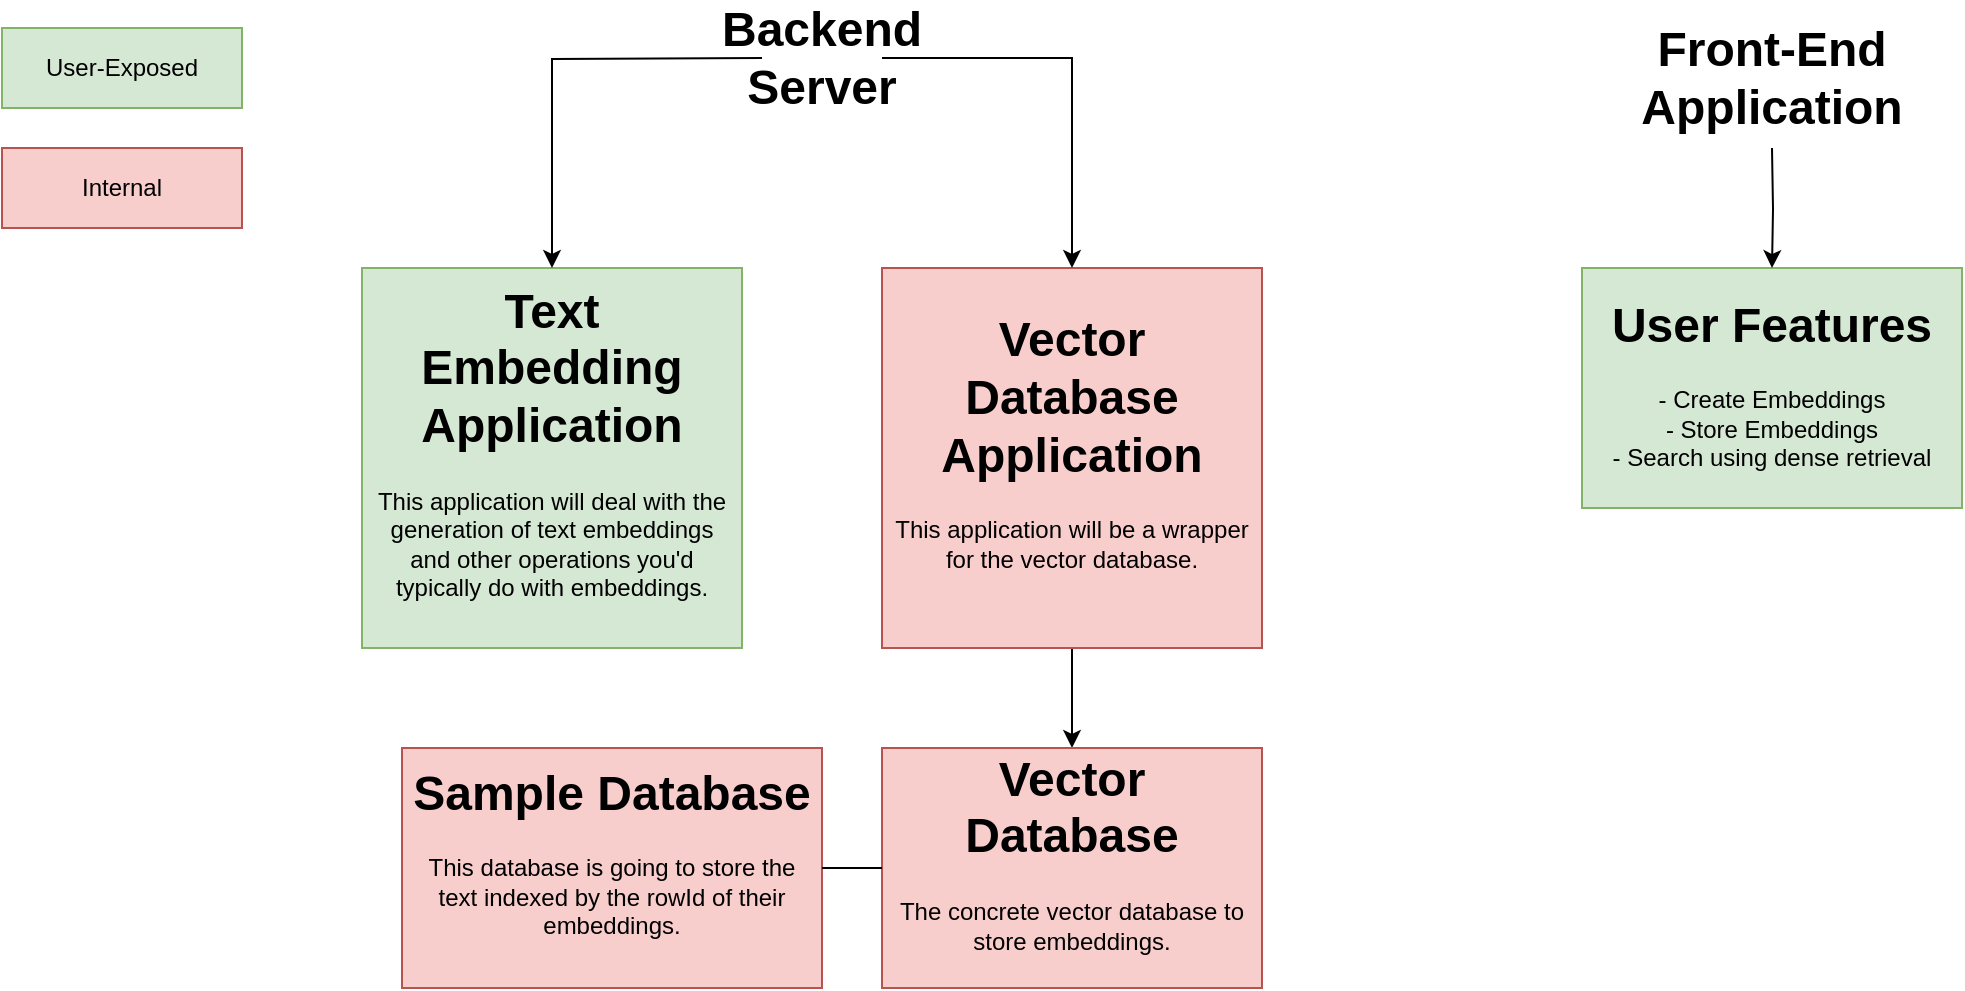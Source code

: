 <mxfile version="23.0.2" type="device" pages="5">
  <diagram name="Top-Level Design" id="hd1mUG41yb4bRzRW5CYd">
    <mxGraphModel dx="4268" dy="1982" grid="1" gridSize="10" guides="1" tooltips="1" connect="1" arrows="1" fold="1" page="1" pageScale="1" pageWidth="850" pageHeight="1100" math="0" shadow="0">
      <root>
        <mxCell id="0" />
        <mxCell id="1" parent="0" />
        <mxCell id="2ahl8QOKRHuq4xcNMIc5-2" value="&lt;h1&gt;Text Embedding Application&lt;/h1&gt;&lt;p&gt;This application will deal with the generation of text embeddings and other operations you&#39;d typically do with embeddings.&lt;/p&gt;" style="text;html=1;strokeColor=#82b366;fillColor=#d5e8d4;spacing=5;spacingTop=-20;whiteSpace=wrap;overflow=hidden;rounded=0;align=center;verticalAlign=middle;" parent="1" vertex="1">
          <mxGeometry x="60" y="140" width="190" height="190" as="geometry" />
        </mxCell>
        <mxCell id="2ahl8QOKRHuq4xcNMIc5-8" style="edgeStyle=orthogonalEdgeStyle;rounded=0;orthogonalLoop=1;jettySize=auto;html=1;entryX=0.5;entryY=0;entryDx=0;entryDy=0;" parent="1" source="2ahl8QOKRHuq4xcNMIc5-3" target="2ahl8QOKRHuq4xcNMIc5-4" edge="1">
          <mxGeometry relative="1" as="geometry" />
        </mxCell>
        <mxCell id="2ahl8QOKRHuq4xcNMIc5-3" value="&lt;h1&gt;Vector Database Application&lt;/h1&gt;&lt;p&gt;This application will be a wrapper for the vector database.&lt;/p&gt;" style="text;html=1;strokeColor=#b85450;fillColor=#f8cecc;spacing=5;spacingTop=-20;whiteSpace=wrap;overflow=hidden;rounded=0;align=center;verticalAlign=middle;" parent="1" vertex="1">
          <mxGeometry x="320" y="140" width="190" height="190" as="geometry" />
        </mxCell>
        <mxCell id="2ahl8QOKRHuq4xcNMIc5-4" value="&lt;h1&gt;Vector Database&lt;/h1&gt;&lt;p&gt;The concrete vector database to store embeddings.&lt;/p&gt;" style="text;html=1;strokeColor=#b85450;fillColor=#f8cecc;spacing=5;spacingTop=-20;whiteSpace=wrap;overflow=hidden;rounded=0;align=center;verticalAlign=middle;" parent="1" vertex="1">
          <mxGeometry x="320" y="380" width="190" height="120" as="geometry" />
        </mxCell>
        <mxCell id="2ahl8QOKRHuq4xcNMIc5-6" style="edgeStyle=orthogonalEdgeStyle;rounded=0;orthogonalLoop=1;jettySize=auto;html=1;entryX=0.5;entryY=0;entryDx=0;entryDy=0;" parent="1" target="2ahl8QOKRHuq4xcNMIc5-2" edge="1">
          <mxGeometry relative="1" as="geometry">
            <mxPoint x="260" y="35" as="sourcePoint" />
          </mxGeometry>
        </mxCell>
        <mxCell id="2ahl8QOKRHuq4xcNMIc5-7" style="edgeStyle=orthogonalEdgeStyle;rounded=0;orthogonalLoop=1;jettySize=auto;html=1;entryX=0.5;entryY=0;entryDx=0;entryDy=0;" parent="1" target="2ahl8QOKRHuq4xcNMIc5-3" edge="1">
          <mxGeometry relative="1" as="geometry">
            <mxPoint x="320" y="35" as="sourcePoint" />
            <Array as="points">
              <mxPoint x="415" y="35" />
            </Array>
          </mxGeometry>
        </mxCell>
        <mxCell id="2ahl8QOKRHuq4xcNMIc5-9" value="Backend Server" style="text;html=1;strokeColor=none;fillColor=none;align=center;verticalAlign=middle;whiteSpace=wrap;rounded=0;fontStyle=1;fontSize=24;" parent="1" vertex="1">
          <mxGeometry x="260" y="20" width="60" height="30" as="geometry" />
        </mxCell>
        <mxCell id="2ahl8QOKRHuq4xcNMIc5-10" value="User-Exposed" style="rounded=0;whiteSpace=wrap;html=1;fillColor=#d5e8d4;strokeColor=#82b366;" parent="1" vertex="1">
          <mxGeometry x="-120" y="20" width="120" height="40" as="geometry" />
        </mxCell>
        <mxCell id="2ahl8QOKRHuq4xcNMIc5-11" value="Internal" style="rounded=0;whiteSpace=wrap;html=1;fillColor=#f8cecc;strokeColor=#b85450;" parent="1" vertex="1">
          <mxGeometry x="-120" y="80" width="120" height="40" as="geometry" />
        </mxCell>
        <mxCell id="2ahl8QOKRHuq4xcNMIc5-12" value="&lt;h1&gt;User Features&lt;/h1&gt;&lt;div&gt;- Create Embeddings&lt;/div&gt;&lt;div&gt;- Store Embeddings&lt;/div&gt;&lt;div&gt;- Search using dense retrieval&lt;/div&gt;" style="text;html=1;strokeColor=#82b366;fillColor=#d5e8d4;spacing=5;spacingTop=-20;whiteSpace=wrap;overflow=hidden;rounded=0;align=center;verticalAlign=middle;" parent="1" vertex="1">
          <mxGeometry x="670" y="140" width="190" height="120" as="geometry" />
        </mxCell>
        <mxCell id="2ahl8QOKRHuq4xcNMIc5-14" style="edgeStyle=orthogonalEdgeStyle;rounded=0;orthogonalLoop=1;jettySize=auto;html=1;entryX=0.5;entryY=0;entryDx=0;entryDy=0;" parent="1" target="2ahl8QOKRHuq4xcNMIc5-12" edge="1">
          <mxGeometry relative="1" as="geometry">
            <mxPoint x="765" y="80" as="sourcePoint" />
          </mxGeometry>
        </mxCell>
        <mxCell id="2ahl8QOKRHuq4xcNMIc5-13" value="Front-End Application" style="text;html=1;strokeColor=none;fillColor=none;align=center;verticalAlign=middle;whiteSpace=wrap;rounded=0;fontStyle=1;fontSize=24;" parent="1" vertex="1">
          <mxGeometry x="735" y="30" width="60" height="30" as="geometry" />
        </mxCell>
        <mxCell id="liYcKKxzvOy-O4FJpdif-2" value="&lt;h1&gt;Sample Database&lt;/h1&gt;&lt;p&gt;This database is going to store the text indexed by the rowId of their embeddings.&lt;/p&gt;" style="text;html=1;strokeColor=#b85450;fillColor=#f8cecc;spacing=5;spacingTop=-20;whiteSpace=wrap;overflow=hidden;rounded=0;align=center;verticalAlign=middle;" parent="1" vertex="1">
          <mxGeometry x="80" y="380" width="210" height="120" as="geometry" />
        </mxCell>
        <mxCell id="liYcKKxzvOy-O4FJpdif-3" value="" style="endArrow=none;html=1;rounded=0;exitX=1;exitY=0.5;exitDx=0;exitDy=0;entryX=0;entryY=0.5;entryDx=0;entryDy=0;" parent="1" source="liYcKKxzvOy-O4FJpdif-2" target="2ahl8QOKRHuq4xcNMIc5-4" edge="1">
          <mxGeometry width="50" height="50" relative="1" as="geometry">
            <mxPoint x="480" y="240" as="sourcePoint" />
            <mxPoint x="530" y="190" as="targetPoint" />
          </mxGeometry>
        </mxCell>
      </root>
    </mxGraphModel>
  </diagram>
  <diagram id="9rvUI02QKTeQ2sJ_j-MA" name="Vector Database Application">
    <mxGraphModel dx="1434" dy="836" grid="1" gridSize="10" guides="1" tooltips="1" connect="1" arrows="1" fold="1" page="1" pageScale="1" pageWidth="850" pageHeight="1100" math="0" shadow="0">
      <root>
        <mxCell id="0" />
        <mxCell id="1" parent="0" />
        <mxCell id="XVpDl-Gx5MaSG0OQffbl-14" value="&lt;h1&gt;VectorDatabase&lt;/h1&gt;&lt;p&gt;&lt;u&gt;Fields&lt;/u&gt;&lt;/p&gt;&lt;p&gt;+ DbName: String&lt;/p&gt;&lt;p&gt;+ EmbeddingSize: Integer&lt;/p&gt;&lt;p&gt;- Db: Connection&lt;/p&gt;&lt;p&gt;- EmbeddingTableName = TEXT_EMBEDDINGS&lt;/p&gt;&lt;p&gt;+ sampleDb: SampleDatabase&lt;/p&gt;&lt;p&gt;&lt;u&gt;Methods&lt;/u&gt;&lt;/p&gt;&lt;p&gt;+ VectorDatabase(DbName,&amp;nbsp; EmbeddingSize)&lt;/p&gt;&lt;p&gt;- getDb()&lt;/p&gt;&lt;p&gt;+ insertEmbedding(Embedding): rowId&lt;/p&gt;&lt;p&gt;+ executeInstruction(SQL Statement, ... parameters)&lt;/p&gt;" style="text;html=1;strokeColor=none;fillColor=none;spacing=5;spacingTop=-20;whiteSpace=wrap;overflow=hidden;rounded=0;" parent="1" vertex="1">
          <mxGeometry x="50" y="140" width="300" height="390" as="geometry" />
        </mxCell>
        <mxCell id="XVpDl-Gx5MaSG0OQffbl-15" value="&lt;h1&gt;VecDbApp&lt;/h1&gt;&lt;p&gt;&lt;u&gt;Methods&lt;/u&gt;&lt;/p&gt;&lt;p&gt;+ knnSearch(VectorDatabase, Text): Rows&lt;/p&gt;&lt;p&gt;+ chunkAndStore(VectorDatabase, Text, Metadata)&lt;/p&gt;" style="text;html=1;strokeColor=none;fillColor=none;spacing=5;spacingTop=-20;whiteSpace=wrap;overflow=hidden;rounded=0;" parent="1" vertex="1">
          <mxGeometry x="440" y="140" width="290" height="120" as="geometry" />
        </mxCell>
        <mxCell id="diWaYefu0Lw1R7bqqatk-1" value="&lt;h1&gt;SampleDatabase&lt;/h1&gt;&lt;p&gt;&lt;u&gt;Fields&lt;/u&gt;&lt;/p&gt;&lt;p&gt;+ DbName: String&lt;/p&gt;&lt;p&gt;&lt;u&gt;Methods&lt;/u&gt;&lt;/p&gt;&lt;p&gt;+ insertSample(rowId, Text)&lt;/p&gt;" style="text;html=1;strokeColor=none;fillColor=none;spacing=5;spacingTop=-20;whiteSpace=wrap;overflow=hidden;rounded=0;" parent="1" vertex="1">
          <mxGeometry x="50" y="550" width="300" height="160" as="geometry" />
        </mxCell>
        <mxCell id="Vmh7B_RaE82MHIhzZwlb-1" value="&lt;h1&gt;MetadataDatabase&lt;/h1&gt;&lt;p&gt;{&lt;/p&gt;&lt;p&gt;&lt;span style=&quot;white-space: pre;&quot;&gt;&#x9;&lt;/span&gt;id: Int,&lt;br&gt;&lt;/p&gt;&lt;p&gt;&lt;span style=&quot;white-space: pre;&quot;&gt;&#x9;&lt;/span&gt;label: String,&lt;br&gt;&lt;/p&gt;&lt;p&gt;&lt;span style=&quot;white-space: pre;&quot;&gt;&#x9;&lt;/span&gt;data: String (JSON)&lt;br&gt;&lt;/p&gt;&lt;p&gt;}&lt;/p&gt;" style="text;html=1;strokeColor=none;fillColor=none;spacing=5;spacingTop=-20;whiteSpace=wrap;overflow=hidden;rounded=0;" vertex="1" parent="1">
          <mxGeometry x="510" y="540" width="270" height="170" as="geometry" />
        </mxCell>
      </root>
    </mxGraphModel>
  </diagram>
  <diagram id="bteLEKPCUTbBAW_GtSXE" name="Text Embedding Application">
    <mxGraphModel dx="1434" dy="836" grid="1" gridSize="10" guides="1" tooltips="1" connect="1" arrows="1" fold="1" page="1" pageScale="1" pageWidth="850" pageHeight="1100" math="0" shadow="0">
      <root>
        <mxCell id="0" />
        <mxCell id="1" parent="0" />
        <mxCell id="0PPscyVI64YcWeKoR0v3-2" value="&lt;h1&gt;Text-Embedding Application (REST APIs)&lt;/h1&gt;&lt;p&gt;&lt;u&gt;- /embeddings/generate&lt;/u&gt;&lt;/p&gt;&lt;p&gt;REQ: { text: String }&lt;/p&gt;&lt;p&gt;RES: { message: String }&lt;/p&gt;&lt;p&gt;&lt;u&gt;- /embeddings/store&lt;/u&gt;&lt;/p&gt;&lt;p&gt;REQ: { text: String }&lt;/p&gt;&lt;p&gt;RES: { message: String }&lt;/p&gt;&lt;p&gt;-/embeddings/retrieve/&amp;lt;id:int&amp;gt;&lt;/p&gt;&lt;p&gt;REQ: { id: Int }&lt;/p&gt;&lt;p&gt;RES: { message: String }&lt;/p&gt;&lt;p&gt;&lt;u&gt;- /text/search&lt;/u&gt;&lt;/p&gt;&lt;p&gt;REQ: { text: String }&lt;/p&gt;&lt;p&gt;RES: { results: { [ rowId, String ] } }&lt;/p&gt;&lt;p&gt;&lt;u&gt;- /text/all&lt;/u&gt;&lt;/p&gt;&lt;p&gt;RES: { data: [ { rowId, String } ] }&lt;/p&gt;&lt;p&gt;&lt;u&gt;- /embeddings/store?chunking=true&lt;/u&gt;&lt;/p&gt;&lt;p&gt;REQ: { text: String, chunkDelimiter: &quot;&quot;,&amp;nbsp; metadata: { label: &quot;&quot;, ... } }&lt;/p&gt;&lt;p&gt;RES: { message: String } , { error: String }&lt;/p&gt;" style="text;html=1;strokeColor=none;fillColor=none;spacing=5;spacingTop=-20;whiteSpace=wrap;overflow=hidden;rounded=0;" parent="1" vertex="1">
          <mxGeometry x="160" y="240" width="300" height="710" as="geometry" />
        </mxCell>
      </root>
    </mxGraphModel>
  </diagram>
  <diagram id="mI8Ti9KayS0FQNibFEBD" name="Front-end desing of application">
    <mxGraphModel dx="1709" dy="991" grid="1" gridSize="10" guides="1" tooltips="1" connect="1" arrows="1" fold="1" page="1" pageScale="1" pageWidth="850" pageHeight="1100" math="0" shadow="0">
      <root>
        <mxCell id="0" />
        <mxCell id="1" parent="0" />
        <mxCell id="Oiz9nsk00buNu5-l6Fzp-2" value="Stored Data (RowId, Sample Text)" style="shape=table;startSize=30;container=1;collapsible=0;childLayout=tableLayout;strokeColor=default;fontSize=16;" parent="1" vertex="1">
          <mxGeometry x="430" y="240" width="320" height="280" as="geometry" />
        </mxCell>
        <mxCell id="Oiz9nsk00buNu5-l6Fzp-3" value="" style="shape=tableRow;horizontal=0;startSize=0;swimlaneHead=0;swimlaneBody=0;strokeColor=inherit;top=0;left=0;bottom=0;right=0;collapsible=0;dropTarget=0;fillColor=none;points=[[0,0.5],[1,0.5]];portConstraint=eastwest;fontSize=16;" parent="Oiz9nsk00buNu5-l6Fzp-2" vertex="1">
          <mxGeometry y="30" width="320" height="83" as="geometry" />
        </mxCell>
        <mxCell id="Oiz9nsk00buNu5-l6Fzp-4" value="" style="shape=partialRectangle;html=1;whiteSpace=wrap;connectable=0;strokeColor=inherit;overflow=hidden;fillColor=none;top=0;left=0;bottom=0;right=0;pointerEvents=1;fontSize=16;" parent="Oiz9nsk00buNu5-l6Fzp-3" vertex="1">
          <mxGeometry width="107" height="83" as="geometry">
            <mxRectangle width="107" height="83" as="alternateBounds" />
          </mxGeometry>
        </mxCell>
        <mxCell id="Oiz9nsk00buNu5-l6Fzp-5" value="" style="shape=partialRectangle;html=1;whiteSpace=wrap;connectable=0;strokeColor=inherit;overflow=hidden;fillColor=none;top=0;left=0;bottom=0;right=0;pointerEvents=1;fontSize=16;" parent="Oiz9nsk00buNu5-l6Fzp-3" vertex="1">
          <mxGeometry x="107" width="106" height="83" as="geometry">
            <mxRectangle width="106" height="83" as="alternateBounds" />
          </mxGeometry>
        </mxCell>
        <mxCell id="Oiz9nsk00buNu5-l6Fzp-6" value="" style="shape=partialRectangle;html=1;whiteSpace=wrap;connectable=0;strokeColor=inherit;overflow=hidden;fillColor=none;top=0;left=0;bottom=0;right=0;pointerEvents=1;fontSize=16;" parent="Oiz9nsk00buNu5-l6Fzp-3" vertex="1">
          <mxGeometry x="213" width="107" height="83" as="geometry">
            <mxRectangle width="107" height="83" as="alternateBounds" />
          </mxGeometry>
        </mxCell>
        <mxCell id="Oiz9nsk00buNu5-l6Fzp-7" value="" style="shape=tableRow;horizontal=0;startSize=0;swimlaneHead=0;swimlaneBody=0;strokeColor=inherit;top=0;left=0;bottom=0;right=0;collapsible=0;dropTarget=0;fillColor=none;points=[[0,0.5],[1,0.5]];portConstraint=eastwest;fontSize=16;" parent="Oiz9nsk00buNu5-l6Fzp-2" vertex="1">
          <mxGeometry y="113" width="320" height="84" as="geometry" />
        </mxCell>
        <mxCell id="Oiz9nsk00buNu5-l6Fzp-8" value="" style="shape=partialRectangle;html=1;whiteSpace=wrap;connectable=0;strokeColor=inherit;overflow=hidden;fillColor=none;top=0;left=0;bottom=0;right=0;pointerEvents=1;fontSize=16;" parent="Oiz9nsk00buNu5-l6Fzp-7" vertex="1">
          <mxGeometry width="107" height="84" as="geometry">
            <mxRectangle width="107" height="84" as="alternateBounds" />
          </mxGeometry>
        </mxCell>
        <mxCell id="Oiz9nsk00buNu5-l6Fzp-9" value="" style="shape=partialRectangle;html=1;whiteSpace=wrap;connectable=0;strokeColor=inherit;overflow=hidden;fillColor=none;top=0;left=0;bottom=0;right=0;pointerEvents=1;fontSize=16;" parent="Oiz9nsk00buNu5-l6Fzp-7" vertex="1">
          <mxGeometry x="107" width="106" height="84" as="geometry">
            <mxRectangle width="106" height="84" as="alternateBounds" />
          </mxGeometry>
        </mxCell>
        <mxCell id="Oiz9nsk00buNu5-l6Fzp-10" value="" style="shape=partialRectangle;html=1;whiteSpace=wrap;connectable=0;strokeColor=inherit;overflow=hidden;fillColor=none;top=0;left=0;bottom=0;right=0;pointerEvents=1;fontSize=16;" parent="Oiz9nsk00buNu5-l6Fzp-7" vertex="1">
          <mxGeometry x="213" width="107" height="84" as="geometry">
            <mxRectangle width="107" height="84" as="alternateBounds" />
          </mxGeometry>
        </mxCell>
        <mxCell id="Oiz9nsk00buNu5-l6Fzp-11" value="" style="shape=tableRow;horizontal=0;startSize=0;swimlaneHead=0;swimlaneBody=0;strokeColor=inherit;top=0;left=0;bottom=0;right=0;collapsible=0;dropTarget=0;fillColor=none;points=[[0,0.5],[1,0.5]];portConstraint=eastwest;fontSize=16;" parent="Oiz9nsk00buNu5-l6Fzp-2" vertex="1">
          <mxGeometry y="197" width="320" height="83" as="geometry" />
        </mxCell>
        <mxCell id="Oiz9nsk00buNu5-l6Fzp-12" value="" style="shape=partialRectangle;html=1;whiteSpace=wrap;connectable=0;strokeColor=inherit;overflow=hidden;fillColor=none;top=0;left=0;bottom=0;right=0;pointerEvents=1;fontSize=16;" parent="Oiz9nsk00buNu5-l6Fzp-11" vertex="1">
          <mxGeometry width="107" height="83" as="geometry">
            <mxRectangle width="107" height="83" as="alternateBounds" />
          </mxGeometry>
        </mxCell>
        <mxCell id="Oiz9nsk00buNu5-l6Fzp-13" value="" style="shape=partialRectangle;html=1;whiteSpace=wrap;connectable=0;strokeColor=inherit;overflow=hidden;fillColor=none;top=0;left=0;bottom=0;right=0;pointerEvents=1;fontSize=16;" parent="Oiz9nsk00buNu5-l6Fzp-11" vertex="1">
          <mxGeometry x="107" width="106" height="83" as="geometry">
            <mxRectangle width="106" height="83" as="alternateBounds" />
          </mxGeometry>
        </mxCell>
        <mxCell id="Oiz9nsk00buNu5-l6Fzp-14" value="" style="shape=partialRectangle;html=1;whiteSpace=wrap;connectable=0;strokeColor=inherit;overflow=hidden;fillColor=none;top=0;left=0;bottom=0;right=0;pointerEvents=1;fontSize=16;" parent="Oiz9nsk00buNu5-l6Fzp-11" vertex="1">
          <mxGeometry x="213" width="107" height="83" as="geometry">
            <mxRectangle width="107" height="83" as="alternateBounds" />
          </mxGeometry>
        </mxCell>
        <mxCell id="Oiz9nsk00buNu5-l6Fzp-15" value="Enter Text to Store" style="fillColor=none;strokeColor=none;html=1;fontSize=11;fontStyle=0;align=left;fontColor=#596780;fontStyle=1;fontSize=11" parent="1" vertex="1">
          <mxGeometry x="70" y="240" width="240" height="20" as="geometry" />
        </mxCell>
        <mxCell id="Oiz9nsk00buNu5-l6Fzp-16" value="My text" style="rounded=1;arcSize=9;fillColor=#F7F8F9;align=left;spacingLeft=5;strokeColor=#DEE1E6;html=1;strokeWidth=2;fontSize=12" parent="1" vertex="1">
          <mxGeometry x="70" y="265" width="290" height="155" as="geometry" />
        </mxCell>
        <mxCell id="Oiz9nsk00buNu5-l6Fzp-17" value="Convert &amp;amp; Store" style="rounded=1;html=1;shadow=0;dashed=0;whiteSpace=wrap;fontSize=10;fillColor=#999999;align=center;strokeColor=#666666;fontColor=#ffffff;strokeWidth=2;" parent="1" vertex="1">
          <mxGeometry x="70" y="440" width="130" height="40" as="geometry" />
        </mxCell>
        <mxCell id="Oiz9nsk00buNu5-l6Fzp-18" value="Scrollable" style="text;html=1;strokeColor=none;fillColor=none;align=center;verticalAlign=middle;whiteSpace=wrap;rounded=0;" parent="1" vertex="1">
          <mxGeometry x="740" y="350" width="60" height="30" as="geometry" />
        </mxCell>
        <mxCell id="Oiz9nsk00buNu5-l6Fzp-19" value="" style="rounded=0;whiteSpace=wrap;html=1;fillColor=none;dashed=1;" parent="1" vertex="1">
          <mxGeometry x="40" y="160" width="790" height="460" as="geometry" />
        </mxCell>
        <mxCell id="Oiz9nsk00buNu5-l6Fzp-20" value="Data Operation Page" style="text;html=1;align=left;verticalAlign=middle;resizable=0;points=[];autosize=1;strokeColor=none;fillColor=none;" parent="1" vertex="1">
          <mxGeometry x="40" y="130" width="140" height="30" as="geometry" />
        </mxCell>
        <mxCell id="Oiz9nsk00buNu5-l6Fzp-21" value="Enter your Text" style="rounded=0;whiteSpace=wrap;html=1;" parent="1" vertex="1">
          <mxGeometry x="1060" y="190" width="340" height="40" as="geometry" />
        </mxCell>
        <mxCell id="Oiz9nsk00buNu5-l6Fzp-22" value="Search" style="text;html=1;strokeColor=none;fillColor=none;align=center;verticalAlign=middle;whiteSpace=wrap;rounded=0;" parent="1" vertex="1">
          <mxGeometry x="1000" y="195" width="60" height="30" as="geometry" />
        </mxCell>
        <mxCell id="Oiz9nsk00buNu5-l6Fzp-23" value="Search" style="rounded=1;fillColor=#0057D8;strokeColor=none;html=1;whiteSpace=wrap;fontColor=#ffffff;align=center;verticalAlign=middle;fontStyle=0;fontSize=12;sketch=0;" parent="1" vertex="1">
          <mxGeometry x="1414" y="190" width="86" height="40" as="geometry" />
        </mxCell>
        <mxCell id="Oiz9nsk00buNu5-l6Fzp-25" value="Settings" style="text;html=1;strokeColor=none;fillColor=none;align=center;verticalAlign=middle;whiteSpace=wrap;rounded=0;fontStyle=4" parent="1" vertex="1">
          <mxGeometry x="675" y="710" width="60" height="30" as="geometry" />
        </mxCell>
        <mxCell id="Oiz9nsk00buNu5-l6Fzp-26" value="Data Operations" style="text;html=1;strokeColor=none;fillColor=none;align=center;verticalAlign=middle;whiteSpace=wrap;rounded=0;fontStyle=4" parent="1" vertex="1">
          <mxGeometry x="560" y="710" width="102" height="30" as="geometry" />
        </mxCell>
        <mxCell id="Oiz9nsk00buNu5-l6Fzp-28" value="Main Landing Page" style="text;html=1;align=left;verticalAlign=middle;resizable=0;points=[];autosize=1;strokeColor=none;fillColor=none;" parent="1" vertex="1">
          <mxGeometry x="40" y="670" width="130" height="30" as="geometry" />
        </mxCell>
        <mxCell id="Oiz9nsk00buNu5-l6Fzp-29" value="&lt;h1&gt;Result - 1&lt;/h1&gt;&lt;p&gt;result text&lt;/p&gt;" style="text;html=1;strokeColor=none;fillColor=none;spacing=5;spacingTop=-20;whiteSpace=wrap;overflow=hidden;rounded=0;" parent="1" vertex="1">
          <mxGeometry x="1060" y="260" width="190" height="80" as="geometry" />
        </mxCell>
        <mxCell id="Oiz9nsk00buNu5-l6Fzp-30" value="&lt;h1&gt;Result - 2&lt;/h1&gt;&lt;p&gt;result text&lt;/p&gt;" style="text;html=1;strokeColor=none;fillColor=none;spacing=5;spacingTop=-20;whiteSpace=wrap;overflow=hidden;rounded=0;" parent="1" vertex="1">
          <mxGeometry x="1060" y="350" width="190" height="80" as="geometry" />
        </mxCell>
        <mxCell id="Oiz9nsk00buNu5-l6Fzp-31" value="&lt;h1&gt;Result - 3&lt;/h1&gt;&lt;p&gt;result text&lt;/p&gt;" style="text;html=1;strokeColor=none;fillColor=none;spacing=5;spacingTop=-20;whiteSpace=wrap;overflow=hidden;rounded=0;" parent="1" vertex="1">
          <mxGeometry x="1060" y="440" width="190" height="80" as="geometry" />
        </mxCell>
        <mxCell id="Oiz9nsk00buNu5-l6Fzp-32" value="&lt;h1&gt;Result - 4&lt;/h1&gt;&lt;p&gt;result text&lt;/p&gt;" style="text;html=1;strokeColor=none;fillColor=none;spacing=5;spacingTop=-20;whiteSpace=wrap;overflow=hidden;rounded=0;" parent="1" vertex="1">
          <mxGeometry x="1060" y="530" width="190" height="80" as="geometry" />
        </mxCell>
        <mxCell id="Oiz9nsk00buNu5-l6Fzp-33" value="Enter your Text" style="rounded=0;whiteSpace=wrap;html=1;" parent="1" vertex="1">
          <mxGeometry x="240" y="890" width="340" height="40" as="geometry" />
        </mxCell>
        <mxCell id="Oiz9nsk00buNu5-l6Fzp-34" value="Search" style="text;html=1;strokeColor=none;fillColor=none;align=center;verticalAlign=middle;whiteSpace=wrap;rounded=0;" parent="1" vertex="1">
          <mxGeometry x="180" y="895" width="60" height="30" as="geometry" />
        </mxCell>
        <mxCell id="Oiz9nsk00buNu5-l6Fzp-35" value="Search" style="rounded=1;fillColor=#0057D8;strokeColor=none;html=1;whiteSpace=wrap;fontColor=#ffffff;align=center;verticalAlign=middle;fontStyle=0;fontSize=12;sketch=0;" parent="1" vertex="1">
          <mxGeometry x="594" y="890" width="86" height="40" as="geometry" />
        </mxCell>
        <mxCell id="Oiz9nsk00buNu5-l6Fzp-37" value="Settings" style="text;html=1;strokeColor=none;fillColor=none;align=center;verticalAlign=middle;whiteSpace=wrap;rounded=0;fontStyle=4" parent="1" vertex="1">
          <mxGeometry x="1545" y="140" width="60" height="30" as="geometry" />
        </mxCell>
        <mxCell id="Oiz9nsk00buNu5-l6Fzp-38" value="Data Operations" style="text;html=1;strokeColor=none;fillColor=none;align=center;verticalAlign=middle;whiteSpace=wrap;rounded=0;fontStyle=4" parent="1" vertex="1">
          <mxGeometry x="1430" y="140" width="102" height="30" as="geometry" />
        </mxCell>
        <mxCell id="Oiz9nsk00buNu5-l6Fzp-39" value="" style="rounded=0;whiteSpace=wrap;html=1;fillColor=none;dashed=1;" parent="1" vertex="1">
          <mxGeometry x="910" y="140" width="790" height="480" as="geometry" />
        </mxCell>
        <mxCell id="Oiz9nsk00buNu5-l6Fzp-40" value="" style="rounded=0;whiteSpace=wrap;html=1;fillColor=none;dashed=1;" parent="1" vertex="1">
          <mxGeometry x="30" y="700" width="790" height="460" as="geometry" />
        </mxCell>
      </root>
    </mxGraphModel>
  </diagram>
  <diagram id="T2moJN9mI5DDfqbRRWYC" name="Chunking">
    <mxGraphModel dx="1709" dy="991" grid="1" gridSize="10" guides="1" tooltips="1" connect="1" arrows="1" fold="1" page="1" pageScale="1" pageWidth="850" pageHeight="1100" math="0" shadow="0">
      <root>
        <mxCell id="0" />
        <mxCell id="1" parent="0" />
        <mxCell id="z4E-oc9OXk6ii_VcmhzM-6" style="edgeStyle=orthogonalEdgeStyle;rounded=0;orthogonalLoop=1;jettySize=auto;html=1;entryX=0.5;entryY=0;entryDx=0;entryDy=0;" parent="1" source="z4E-oc9OXk6ii_VcmhzM-1" target="z4E-oc9OXk6ii_VcmhzM-2" edge="1">
          <mxGeometry relative="1" as="geometry">
            <Array as="points">
              <mxPoint x="200" y="160" />
            </Array>
          </mxGeometry>
        </mxCell>
        <mxCell id="z4E-oc9OXk6ii_VcmhzM-7" style="edgeStyle=orthogonalEdgeStyle;rounded=0;orthogonalLoop=1;jettySize=auto;html=1;entryX=0.5;entryY=0;entryDx=0;entryDy=0;" parent="1" source="z4E-oc9OXk6ii_VcmhzM-1" target="z4E-oc9OXk6ii_VcmhzM-3" edge="1">
          <mxGeometry relative="1" as="geometry" />
        </mxCell>
        <mxCell id="z4E-oc9OXk6ii_VcmhzM-8" style="edgeStyle=orthogonalEdgeStyle;rounded=0;orthogonalLoop=1;jettySize=auto;html=1;entryX=0.5;entryY=0;entryDx=0;entryDy=0;" parent="1" source="z4E-oc9OXk6ii_VcmhzM-1" target="z4E-oc9OXk6ii_VcmhzM-4" edge="1">
          <mxGeometry relative="1" as="geometry" />
        </mxCell>
        <mxCell id="z4E-oc9OXk6ii_VcmhzM-9" style="edgeStyle=orthogonalEdgeStyle;rounded=0;orthogonalLoop=1;jettySize=auto;html=1;entryX=0.5;entryY=0;entryDx=0;entryDy=0;" parent="1" source="z4E-oc9OXk6ii_VcmhzM-1" target="z4E-oc9OXk6ii_VcmhzM-5" edge="1">
          <mxGeometry relative="1" as="geometry">
            <Array as="points">
              <mxPoint x="560" y="160" />
            </Array>
          </mxGeometry>
        </mxCell>
        <mxCell id="z4E-oc9OXk6ii_VcmhzM-17" style="edgeStyle=orthogonalEdgeStyle;rounded=0;orthogonalLoop=1;jettySize=auto;html=1;" parent="1" source="z4E-oc9OXk6ii_VcmhzM-1" edge="1">
          <mxGeometry relative="1" as="geometry">
            <mxPoint x="630" y="140" as="targetPoint" />
          </mxGeometry>
        </mxCell>
        <mxCell id="z4E-oc9OXk6ii_VcmhzM-1" value="Sample Text" style="rounded=0;whiteSpace=wrap;html=1;fillColor=#d5e8d4;strokeColor=#82b366;" parent="1" vertex="1">
          <mxGeometry x="320" y="120" width="120" height="40" as="geometry" />
        </mxCell>
        <mxCell id="z4E-oc9OXk6ii_VcmhzM-11" style="edgeStyle=orthogonalEdgeStyle;rounded=0;orthogonalLoop=1;jettySize=auto;html=1;entryX=0;entryY=0.5;entryDx=0;entryDy=0;" parent="1" source="z4E-oc9OXk6ii_VcmhzM-2" target="z4E-oc9OXk6ii_VcmhzM-10" edge="1">
          <mxGeometry relative="1" as="geometry">
            <Array as="points">
              <mxPoint x="200" y="310" />
            </Array>
          </mxGeometry>
        </mxCell>
        <mxCell id="z4E-oc9OXk6ii_VcmhzM-2" value="Chunk" style="rounded=1;whiteSpace=wrap;html=1;fillColor=#60a917;fontColor=#ffffff;strokeColor=#2D7600;" parent="1" vertex="1">
          <mxGeometry x="160" y="200" width="80" height="40" as="geometry" />
        </mxCell>
        <mxCell id="z4E-oc9OXk6ii_VcmhzM-12" style="edgeStyle=orthogonalEdgeStyle;rounded=0;orthogonalLoop=1;jettySize=auto;html=1;entryX=0.5;entryY=0;entryDx=0;entryDy=0;" parent="1" source="z4E-oc9OXk6ii_VcmhzM-3" target="z4E-oc9OXk6ii_VcmhzM-10" edge="1">
          <mxGeometry relative="1" as="geometry" />
        </mxCell>
        <mxCell id="z4E-oc9OXk6ii_VcmhzM-3" value="Chunk" style="rounded=1;whiteSpace=wrap;html=1;fillColor=#60a917;fontColor=#ffffff;strokeColor=#2D7600;" parent="1" vertex="1">
          <mxGeometry x="280" y="200" width="80" height="40" as="geometry" />
        </mxCell>
        <mxCell id="z4E-oc9OXk6ii_VcmhzM-13" style="edgeStyle=orthogonalEdgeStyle;rounded=0;orthogonalLoop=1;jettySize=auto;html=1;entryX=0.5;entryY=0;entryDx=0;entryDy=0;" parent="1" source="z4E-oc9OXk6ii_VcmhzM-4" target="z4E-oc9OXk6ii_VcmhzM-10" edge="1">
          <mxGeometry relative="1" as="geometry" />
        </mxCell>
        <mxCell id="z4E-oc9OXk6ii_VcmhzM-4" value="Chunk" style="rounded=1;whiteSpace=wrap;html=1;fillColor=#60a917;fontColor=#ffffff;strokeColor=#2D7600;" parent="1" vertex="1">
          <mxGeometry x="400" y="200" width="80" height="40" as="geometry" />
        </mxCell>
        <mxCell id="z4E-oc9OXk6ii_VcmhzM-14" style="edgeStyle=orthogonalEdgeStyle;rounded=0;orthogonalLoop=1;jettySize=auto;html=1;" parent="1" source="z4E-oc9OXk6ii_VcmhzM-5" target="z4E-oc9OXk6ii_VcmhzM-10" edge="1">
          <mxGeometry relative="1" as="geometry">
            <Array as="points">
              <mxPoint x="560" y="310" />
            </Array>
          </mxGeometry>
        </mxCell>
        <mxCell id="z4E-oc9OXk6ii_VcmhzM-5" value="Chunk" style="rounded=1;whiteSpace=wrap;html=1;fillColor=#60a917;fontColor=#ffffff;strokeColor=#2D7600;" parent="1" vertex="1">
          <mxGeometry x="520" y="200" width="80" height="40" as="geometry" />
        </mxCell>
        <mxCell id="z4E-oc9OXk6ii_VcmhzM-16" style="edgeStyle=orthogonalEdgeStyle;rounded=0;orthogonalLoop=1;jettySize=auto;html=1;entryX=0.5;entryY=0;entryDx=0;entryDy=0;" parent="1" source="z4E-oc9OXk6ii_VcmhzM-10" target="z4E-oc9OXk6ii_VcmhzM-15" edge="1">
          <mxGeometry relative="1" as="geometry" />
        </mxCell>
        <mxCell id="z4E-oc9OXk6ii_VcmhzM-10" value="Metadata" style="ellipse;whiteSpace=wrap;html=1;fillColor=#f8cecc;strokeColor=#b85450;" parent="1" vertex="1">
          <mxGeometry x="320" y="280" width="120" height="60" as="geometry" />
        </mxCell>
        <mxCell id="z4E-oc9OXk6ii_VcmhzM-15" value="Vector Database" style="rounded=0;whiteSpace=wrap;html=1;fillColor=#e1d5e7;strokeColor=#9673a6;" parent="1" vertex="1">
          <mxGeometry x="320" y="400" width="120" height="40" as="geometry" />
        </mxCell>
        <mxCell id="z4E-oc9OXk6ii_VcmhzM-21" style="edgeStyle=orthogonalEdgeStyle;rounded=0;orthogonalLoop=1;jettySize=auto;html=1;entryX=0.5;entryY=0;entryDx=0;entryDy=0;" parent="1" source="z4E-oc9OXk6ii_VcmhzM-19" target="z4E-oc9OXk6ii_VcmhzM-20" edge="1">
          <mxGeometry relative="1" as="geometry" />
        </mxCell>
        <mxCell id="z4E-oc9OXk6ii_VcmhzM-19" value="SampleDatabase" style="rounded=0;whiteSpace=wrap;html=1;fillColor=#e1d5e7;strokeColor=#9673a6;" parent="1" vertex="1">
          <mxGeometry x="630" y="120" width="120" height="40" as="geometry" />
        </mxCell>
        <mxCell id="z4E-oc9OXk6ii_VcmhzM-20" value="RowId" style="rounded=1;whiteSpace=wrap;html=1;fillColor=#d5e8d4;strokeColor=#82b366;" parent="1" vertex="1">
          <mxGeometry x="650" y="200" width="80" height="40" as="geometry" />
        </mxCell>
        <mxCell id="z4E-oc9OXk6ii_VcmhzM-22" value="Metadata" style="ellipse;whiteSpace=wrap;html=1;fillColor=#f8cecc;strokeColor=#b85450;" parent="1" vertex="1">
          <mxGeometry x="790" y="190" width="120" height="60" as="geometry" />
        </mxCell>
        <mxCell id="z4E-oc9OXk6ii_VcmhzM-23" value="" style="endArrow=none;html=1;rounded=0;entryX=0;entryY=0.5;entryDx=0;entryDy=0;exitX=1;exitY=0.5;exitDx=0;exitDy=0;" parent="1" source="z4E-oc9OXk6ii_VcmhzM-20" target="z4E-oc9OXk6ii_VcmhzM-22" edge="1">
          <mxGeometry width="50" height="50" relative="1" as="geometry">
            <mxPoint x="560" y="450" as="sourcePoint" />
            <mxPoint x="610" y="400" as="targetPoint" />
          </mxGeometry>
        </mxCell>
        <mxCell id="z4E-oc9OXk6ii_VcmhzM-24" value="MetadataDatabase" style="rounded=0;whiteSpace=wrap;html=1;fillColor=#e1d5e7;strokeColor=#9673a6;" parent="1" vertex="1">
          <mxGeometry x="700" y="330" width="120" height="40" as="geometry" />
        </mxCell>
        <mxCell id="z4E-oc9OXk6ii_VcmhzM-25" value="" style="endArrow=classic;html=1;rounded=0;entryX=0.5;entryY=0;entryDx=0;entryDy=0;" parent="1" target="z4E-oc9OXk6ii_VcmhzM-24" edge="1">
          <mxGeometry width="50" height="50" relative="1" as="geometry">
            <mxPoint x="760" y="220" as="sourcePoint" />
            <mxPoint x="610" y="400" as="targetPoint" />
          </mxGeometry>
        </mxCell>
        <mxCell id="guNf9ZAGSFCjxj35d0uL-1" value="Chunking Methodlogy" style="text;html=1;strokeColor=none;fillColor=none;align=left;verticalAlign=middle;whiteSpace=wrap;rounded=0;fontColor=#999999;fontStyle=2" vertex="1" parent="1">
          <mxGeometry x="160" y="450" width="190" height="30" as="geometry" />
        </mxCell>
        <mxCell id="guNf9ZAGSFCjxj35d0uL-2" value="" style="rounded=0;whiteSpace=wrap;html=1;fillColor=none;" vertex="1" parent="1">
          <mxGeometry x="130" y="80" width="800" height="410" as="geometry" />
        </mxCell>
      </root>
    </mxGraphModel>
  </diagram>
</mxfile>
